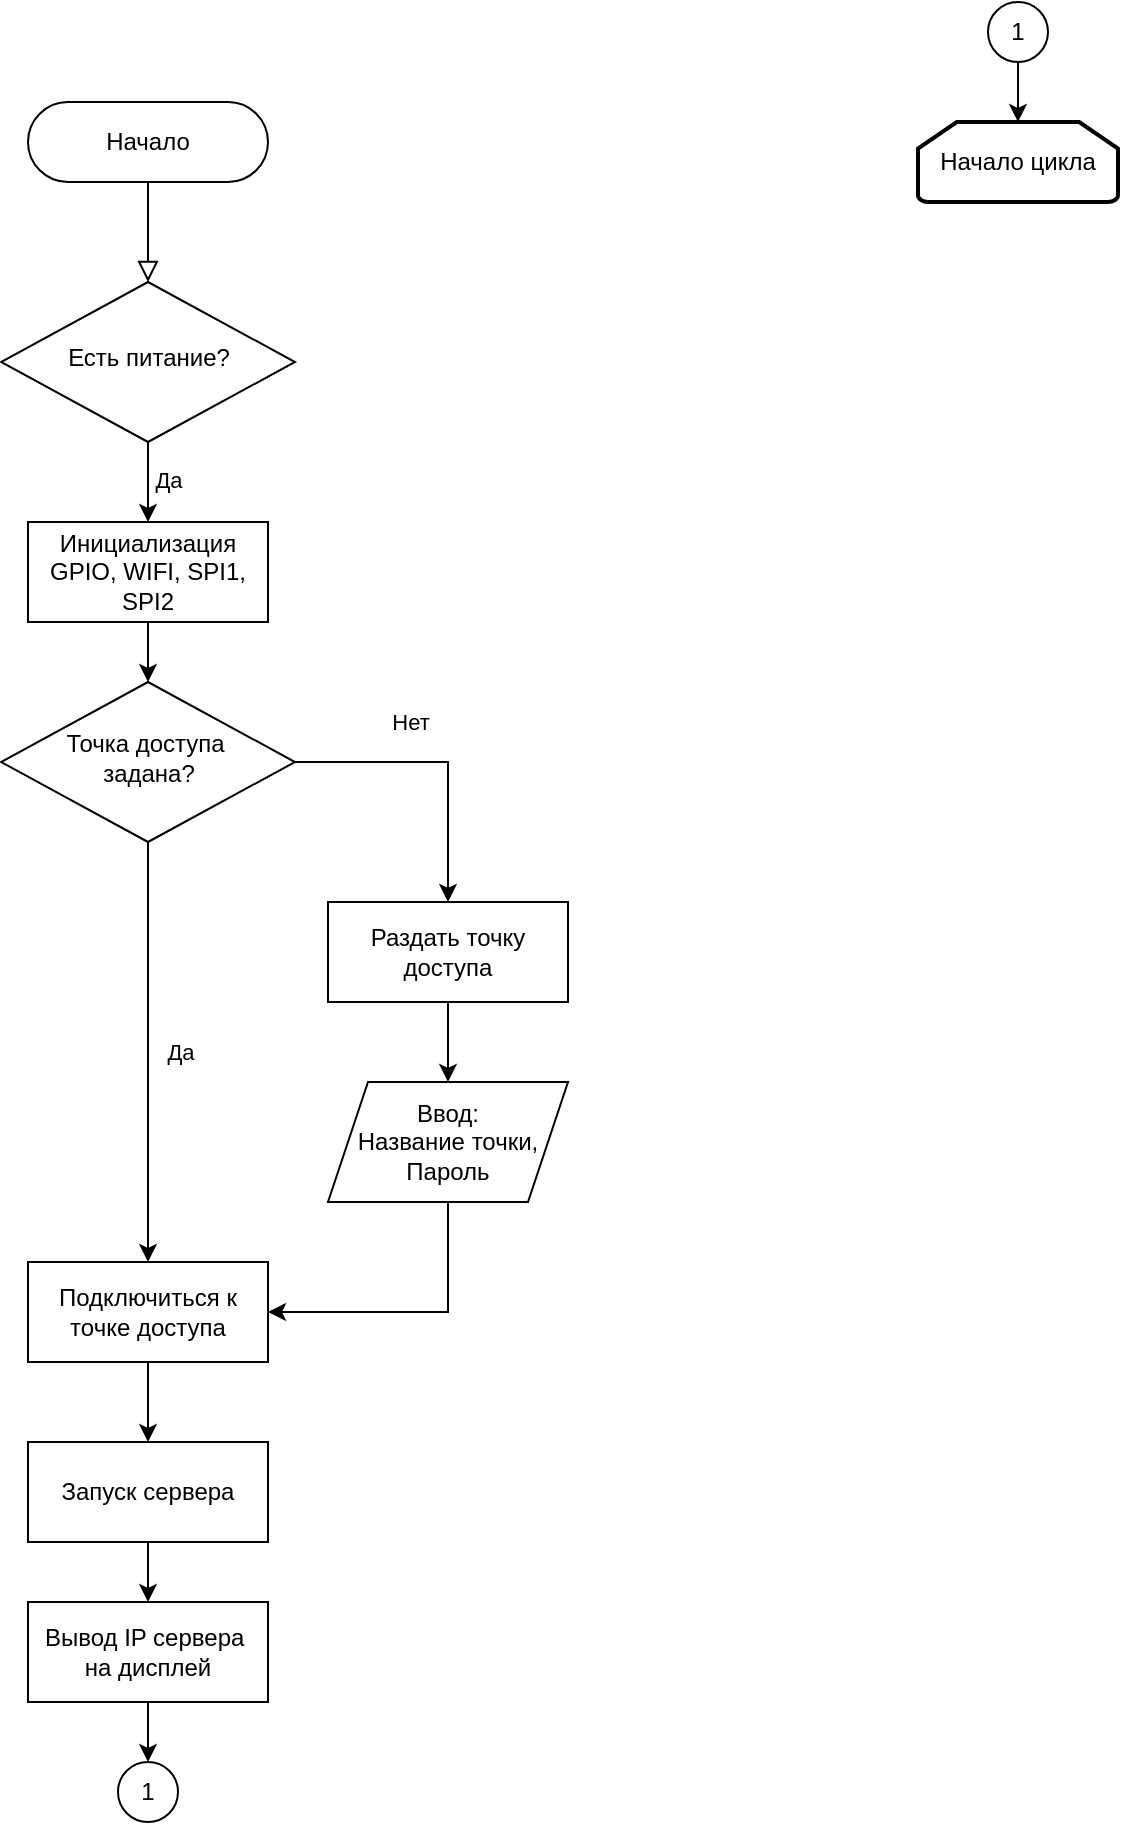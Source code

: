 <mxfile version="24.7.16">
  <diagram id="C5RBs43oDa-KdzZeNtuy" name="Page-1">
    <mxGraphModel dx="875" dy="553" grid="1" gridSize="10" guides="1" tooltips="1" connect="1" arrows="1" fold="1" page="1" pageScale="1" pageWidth="827" pageHeight="1169" math="0" shadow="0">
      <root>
        <mxCell id="WIyWlLk6GJQsqaUBKTNV-0" />
        <mxCell id="WIyWlLk6GJQsqaUBKTNV-1" parent="WIyWlLk6GJQsqaUBKTNV-0" />
        <mxCell id="WIyWlLk6GJQsqaUBKTNV-2" value="" style="rounded=0;html=1;jettySize=auto;orthogonalLoop=1;fontSize=11;endArrow=block;endFill=0;endSize=8;strokeWidth=1;shadow=0;labelBackgroundColor=none;edgeStyle=orthogonalEdgeStyle;" parent="WIyWlLk6GJQsqaUBKTNV-1" source="WIyWlLk6GJQsqaUBKTNV-3" target="WIyWlLk6GJQsqaUBKTNV-6" edge="1">
          <mxGeometry relative="1" as="geometry" />
        </mxCell>
        <mxCell id="WIyWlLk6GJQsqaUBKTNV-3" value="Начало" style="rounded=1;whiteSpace=wrap;html=1;fontSize=12;glass=0;strokeWidth=1;shadow=0;arcSize=50;" parent="WIyWlLk6GJQsqaUBKTNV-1" vertex="1">
          <mxGeometry x="160" y="80" width="120" height="40" as="geometry" />
        </mxCell>
        <mxCell id="qdcOP-TsMKveUZfFOnVb-1" value="" style="edgeStyle=orthogonalEdgeStyle;rounded=0;orthogonalLoop=1;jettySize=auto;html=1;" edge="1" parent="WIyWlLk6GJQsqaUBKTNV-1" source="WIyWlLk6GJQsqaUBKTNV-6" target="qdcOP-TsMKveUZfFOnVb-0">
          <mxGeometry relative="1" as="geometry" />
        </mxCell>
        <mxCell id="qdcOP-TsMKveUZfFOnVb-2" value="Да" style="edgeLabel;html=1;align=center;verticalAlign=middle;resizable=0;points=[];" vertex="1" connectable="0" parent="qdcOP-TsMKveUZfFOnVb-1">
          <mxGeometry x="-0.04" y="2" relative="1" as="geometry">
            <mxPoint x="8" as="offset" />
          </mxGeometry>
        </mxCell>
        <mxCell id="WIyWlLk6GJQsqaUBKTNV-6" value="Есть питание?" style="rhombus;whiteSpace=wrap;html=1;shadow=0;fontFamily=Helvetica;fontSize=12;align=center;strokeWidth=1;spacing=6;spacingTop=-4;" parent="WIyWlLk6GJQsqaUBKTNV-1" vertex="1">
          <mxGeometry x="146.5" y="170" width="147" height="80" as="geometry" />
        </mxCell>
        <mxCell id="qdcOP-TsMKveUZfFOnVb-4" value="" style="edgeStyle=orthogonalEdgeStyle;rounded=0;orthogonalLoop=1;jettySize=auto;html=1;" edge="1" parent="WIyWlLk6GJQsqaUBKTNV-1" source="qdcOP-TsMKveUZfFOnVb-0" target="qdcOP-TsMKveUZfFOnVb-3">
          <mxGeometry relative="1" as="geometry" />
        </mxCell>
        <mxCell id="qdcOP-TsMKveUZfFOnVb-0" value="Инициализация GPIO, WIFI, SPI1, SPI2" style="rounded=0;whiteSpace=wrap;html=1;" vertex="1" parent="WIyWlLk6GJQsqaUBKTNV-1">
          <mxGeometry x="160" y="290" width="120" height="50" as="geometry" />
        </mxCell>
        <mxCell id="qdcOP-TsMKveUZfFOnVb-6" value="" style="edgeStyle=orthogonalEdgeStyle;rounded=0;orthogonalLoop=1;jettySize=auto;html=1;" edge="1" parent="WIyWlLk6GJQsqaUBKTNV-1" source="qdcOP-TsMKveUZfFOnVb-3" target="qdcOP-TsMKveUZfFOnVb-5">
          <mxGeometry relative="1" as="geometry" />
        </mxCell>
        <mxCell id="qdcOP-TsMKveUZfFOnVb-7" value="Да" style="edgeLabel;html=1;align=center;verticalAlign=middle;resizable=0;points=[];" vertex="1" connectable="0" parent="qdcOP-TsMKveUZfFOnVb-6">
          <mxGeometry x="-0.005" y="-2" relative="1" as="geometry">
            <mxPoint x="18" as="offset" />
          </mxGeometry>
        </mxCell>
        <mxCell id="qdcOP-TsMKveUZfFOnVb-9" style="edgeStyle=orthogonalEdgeStyle;rounded=0;orthogonalLoop=1;jettySize=auto;html=1;entryX=0.5;entryY=0;entryDx=0;entryDy=0;" edge="1" parent="WIyWlLk6GJQsqaUBKTNV-1" source="qdcOP-TsMKveUZfFOnVb-3" target="qdcOP-TsMKveUZfFOnVb-8">
          <mxGeometry relative="1" as="geometry" />
        </mxCell>
        <mxCell id="qdcOP-TsMKveUZfFOnVb-19" value="Нет" style="edgeLabel;html=1;align=center;verticalAlign=middle;resizable=0;points=[];" vertex="1" connectable="0" parent="qdcOP-TsMKveUZfFOnVb-9">
          <mxGeometry x="-0.21" y="1" relative="1" as="geometry">
            <mxPoint x="-1" y="-19" as="offset" />
          </mxGeometry>
        </mxCell>
        <mxCell id="qdcOP-TsMKveUZfFOnVb-3" value="Точка доступа&amp;nbsp;&lt;div&gt;задана?&lt;/div&gt;" style="rhombus;whiteSpace=wrap;html=1;shadow=0;fontFamily=Helvetica;fontSize=12;align=center;strokeWidth=1;spacing=6;spacingTop=-4;" vertex="1" parent="WIyWlLk6GJQsqaUBKTNV-1">
          <mxGeometry x="146.5" y="370" width="147" height="80" as="geometry" />
        </mxCell>
        <mxCell id="qdcOP-TsMKveUZfFOnVb-18" value="" style="edgeStyle=orthogonalEdgeStyle;rounded=0;orthogonalLoop=1;jettySize=auto;html=1;" edge="1" parent="WIyWlLk6GJQsqaUBKTNV-1" source="qdcOP-TsMKveUZfFOnVb-5" target="qdcOP-TsMKveUZfFOnVb-17">
          <mxGeometry relative="1" as="geometry" />
        </mxCell>
        <mxCell id="qdcOP-TsMKveUZfFOnVb-5" value="Подключиться к точке доступа" style="rounded=0;whiteSpace=wrap;html=1;" vertex="1" parent="WIyWlLk6GJQsqaUBKTNV-1">
          <mxGeometry x="160" y="660" width="120" height="50" as="geometry" />
        </mxCell>
        <mxCell id="qdcOP-TsMKveUZfFOnVb-13" value="" style="edgeStyle=orthogonalEdgeStyle;rounded=0;orthogonalLoop=1;jettySize=auto;html=1;" edge="1" parent="WIyWlLk6GJQsqaUBKTNV-1" source="qdcOP-TsMKveUZfFOnVb-8" target="qdcOP-TsMKveUZfFOnVb-12">
          <mxGeometry relative="1" as="geometry" />
        </mxCell>
        <mxCell id="qdcOP-TsMKveUZfFOnVb-8" value="Раздать точку доступа" style="rounded=0;whiteSpace=wrap;html=1;" vertex="1" parent="WIyWlLk6GJQsqaUBKTNV-1">
          <mxGeometry x="310" y="480" width="120" height="50" as="geometry" />
        </mxCell>
        <mxCell id="qdcOP-TsMKveUZfFOnVb-16" style="edgeStyle=orthogonalEdgeStyle;rounded=0;orthogonalLoop=1;jettySize=auto;html=1;entryX=1;entryY=0.5;entryDx=0;entryDy=0;" edge="1" parent="WIyWlLk6GJQsqaUBKTNV-1" source="qdcOP-TsMKveUZfFOnVb-12" target="qdcOP-TsMKveUZfFOnVb-5">
          <mxGeometry relative="1" as="geometry">
            <Array as="points">
              <mxPoint x="370" y="685" />
            </Array>
          </mxGeometry>
        </mxCell>
        <mxCell id="qdcOP-TsMKveUZfFOnVb-12" value="Ввод:&lt;br&gt;Название точки,&lt;br&gt;Пароль" style="shape=parallelogram;perimeter=parallelogramPerimeter;whiteSpace=wrap;html=1;fixedSize=1;" vertex="1" parent="WIyWlLk6GJQsqaUBKTNV-1">
          <mxGeometry x="310" y="570" width="120" height="60" as="geometry" />
        </mxCell>
        <mxCell id="qdcOP-TsMKveUZfFOnVb-22" value="" style="edgeStyle=orthogonalEdgeStyle;rounded=0;orthogonalLoop=1;jettySize=auto;html=1;" edge="1" parent="WIyWlLk6GJQsqaUBKTNV-1" source="qdcOP-TsMKveUZfFOnVb-17" target="qdcOP-TsMKveUZfFOnVb-21">
          <mxGeometry relative="1" as="geometry" />
        </mxCell>
        <mxCell id="qdcOP-TsMKveUZfFOnVb-17" value="Запуск сервера" style="rounded=0;whiteSpace=wrap;html=1;" vertex="1" parent="WIyWlLk6GJQsqaUBKTNV-1">
          <mxGeometry x="160" y="750" width="120" height="50" as="geometry" />
        </mxCell>
        <mxCell id="qdcOP-TsMKveUZfFOnVb-24" value="" style="edgeStyle=orthogonalEdgeStyle;rounded=0;orthogonalLoop=1;jettySize=auto;html=1;" edge="1" parent="WIyWlLk6GJQsqaUBKTNV-1" source="qdcOP-TsMKveUZfFOnVb-21" target="qdcOP-TsMKveUZfFOnVb-23">
          <mxGeometry relative="1" as="geometry" />
        </mxCell>
        <mxCell id="qdcOP-TsMKveUZfFOnVb-21" value="Вывод IP сервера&amp;nbsp;&lt;div&gt;на дисплей&lt;/div&gt;" style="rounded=0;whiteSpace=wrap;html=1;" vertex="1" parent="WIyWlLk6GJQsqaUBKTNV-1">
          <mxGeometry x="160" y="830" width="120" height="50" as="geometry" />
        </mxCell>
        <mxCell id="qdcOP-TsMKveUZfFOnVb-23" value="1" style="ellipse;whiteSpace=wrap;html=1;" vertex="1" parent="WIyWlLk6GJQsqaUBKTNV-1">
          <mxGeometry x="205" y="910" width="30" height="30" as="geometry" />
        </mxCell>
        <mxCell id="qdcOP-TsMKveUZfFOnVb-27" value="" style="edgeStyle=orthogonalEdgeStyle;rounded=0;orthogonalLoop=1;jettySize=auto;html=1;" edge="1" parent="WIyWlLk6GJQsqaUBKTNV-1" source="qdcOP-TsMKveUZfFOnVb-25" target="qdcOP-TsMKveUZfFOnVb-26">
          <mxGeometry relative="1" as="geometry" />
        </mxCell>
        <mxCell id="qdcOP-TsMKveUZfFOnVb-25" value="1" style="ellipse;whiteSpace=wrap;html=1;" vertex="1" parent="WIyWlLk6GJQsqaUBKTNV-1">
          <mxGeometry x="640" y="30" width="30" height="30" as="geometry" />
        </mxCell>
        <mxCell id="qdcOP-TsMKveUZfFOnVb-26" value="Начало цикла" style="strokeWidth=2;html=1;shape=mxgraph.flowchart.loop_limit;whiteSpace=wrap;" vertex="1" parent="WIyWlLk6GJQsqaUBKTNV-1">
          <mxGeometry x="605" y="90" width="100" height="40" as="geometry" />
        </mxCell>
      </root>
    </mxGraphModel>
  </diagram>
</mxfile>
